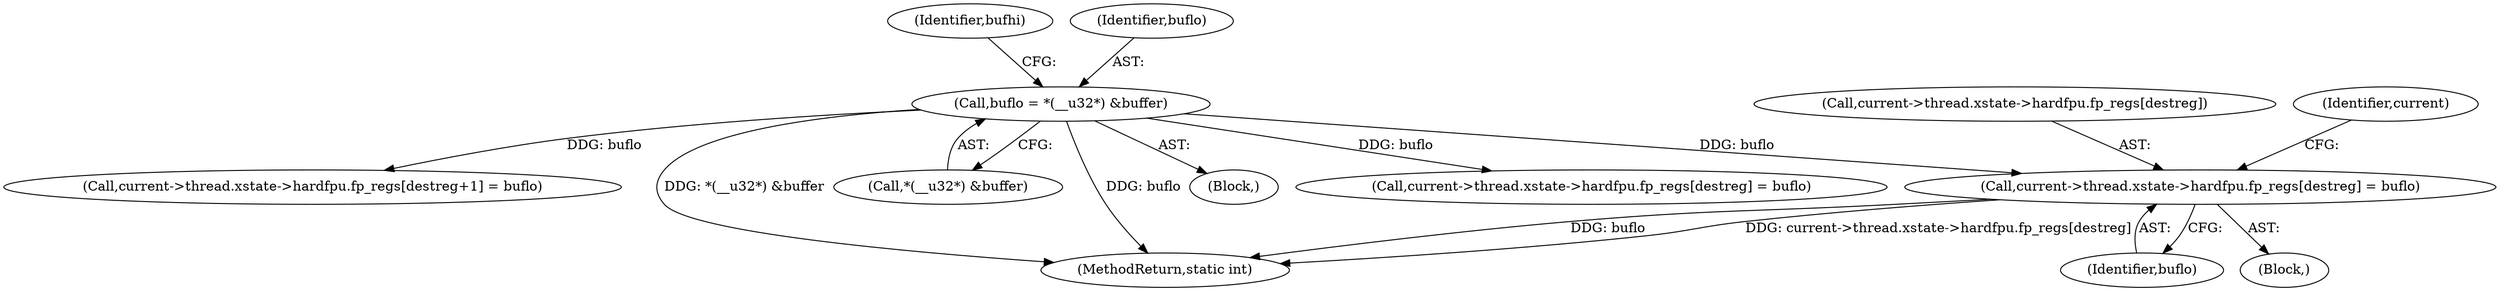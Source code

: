 digraph "0_linux_a8b0ca17b80e92faab46ee7179ba9e99ccb61233_24@API" {
"1000236" [label="(Call,current->thread.xstate->hardfpu.fp_regs[destreg] = buflo)"];
"1000198" [label="(Call,buflo = *(__u32*) &buffer)"];
"1000206" [label="(Identifier,bufhi)"];
"1000199" [label="(Identifier,buflo)"];
"1000235" [label="(Block,)"];
"1000237" [label="(Call,current->thread.xstate->hardfpu.fp_regs[destreg])"];
"1000218" [label="(Call,current->thread.xstate->hardfpu.fp_regs[destreg] = buflo)"];
"1000255" [label="(Identifier,current)"];
"1000236" [label="(Call,current->thread.xstate->hardfpu.fp_regs[destreg] = buflo)"];
"1000200" [label="(Call,*(__u32*) &buffer)"];
"1000248" [label="(Identifier,buflo)"];
"1000198" [label="(Call,buflo = *(__u32*) &buffer)"];
"1000279" [label="(Call,current->thread.xstate->hardfpu.fp_regs[destreg+1] = buflo)"];
"1000316" [label="(MethodReturn,static int)"];
"1000145" [label="(Block,)"];
"1000236" -> "1000235"  [label="AST: "];
"1000236" -> "1000248"  [label="CFG: "];
"1000237" -> "1000236"  [label="AST: "];
"1000248" -> "1000236"  [label="AST: "];
"1000255" -> "1000236"  [label="CFG: "];
"1000236" -> "1000316"  [label="DDG: buflo"];
"1000236" -> "1000316"  [label="DDG: current->thread.xstate->hardfpu.fp_regs[destreg]"];
"1000198" -> "1000236"  [label="DDG: buflo"];
"1000198" -> "1000145"  [label="AST: "];
"1000198" -> "1000200"  [label="CFG: "];
"1000199" -> "1000198"  [label="AST: "];
"1000200" -> "1000198"  [label="AST: "];
"1000206" -> "1000198"  [label="CFG: "];
"1000198" -> "1000316"  [label="DDG: *(__u32*) &buffer"];
"1000198" -> "1000316"  [label="DDG: buflo"];
"1000198" -> "1000218"  [label="DDG: buflo"];
"1000198" -> "1000279"  [label="DDG: buflo"];
}
